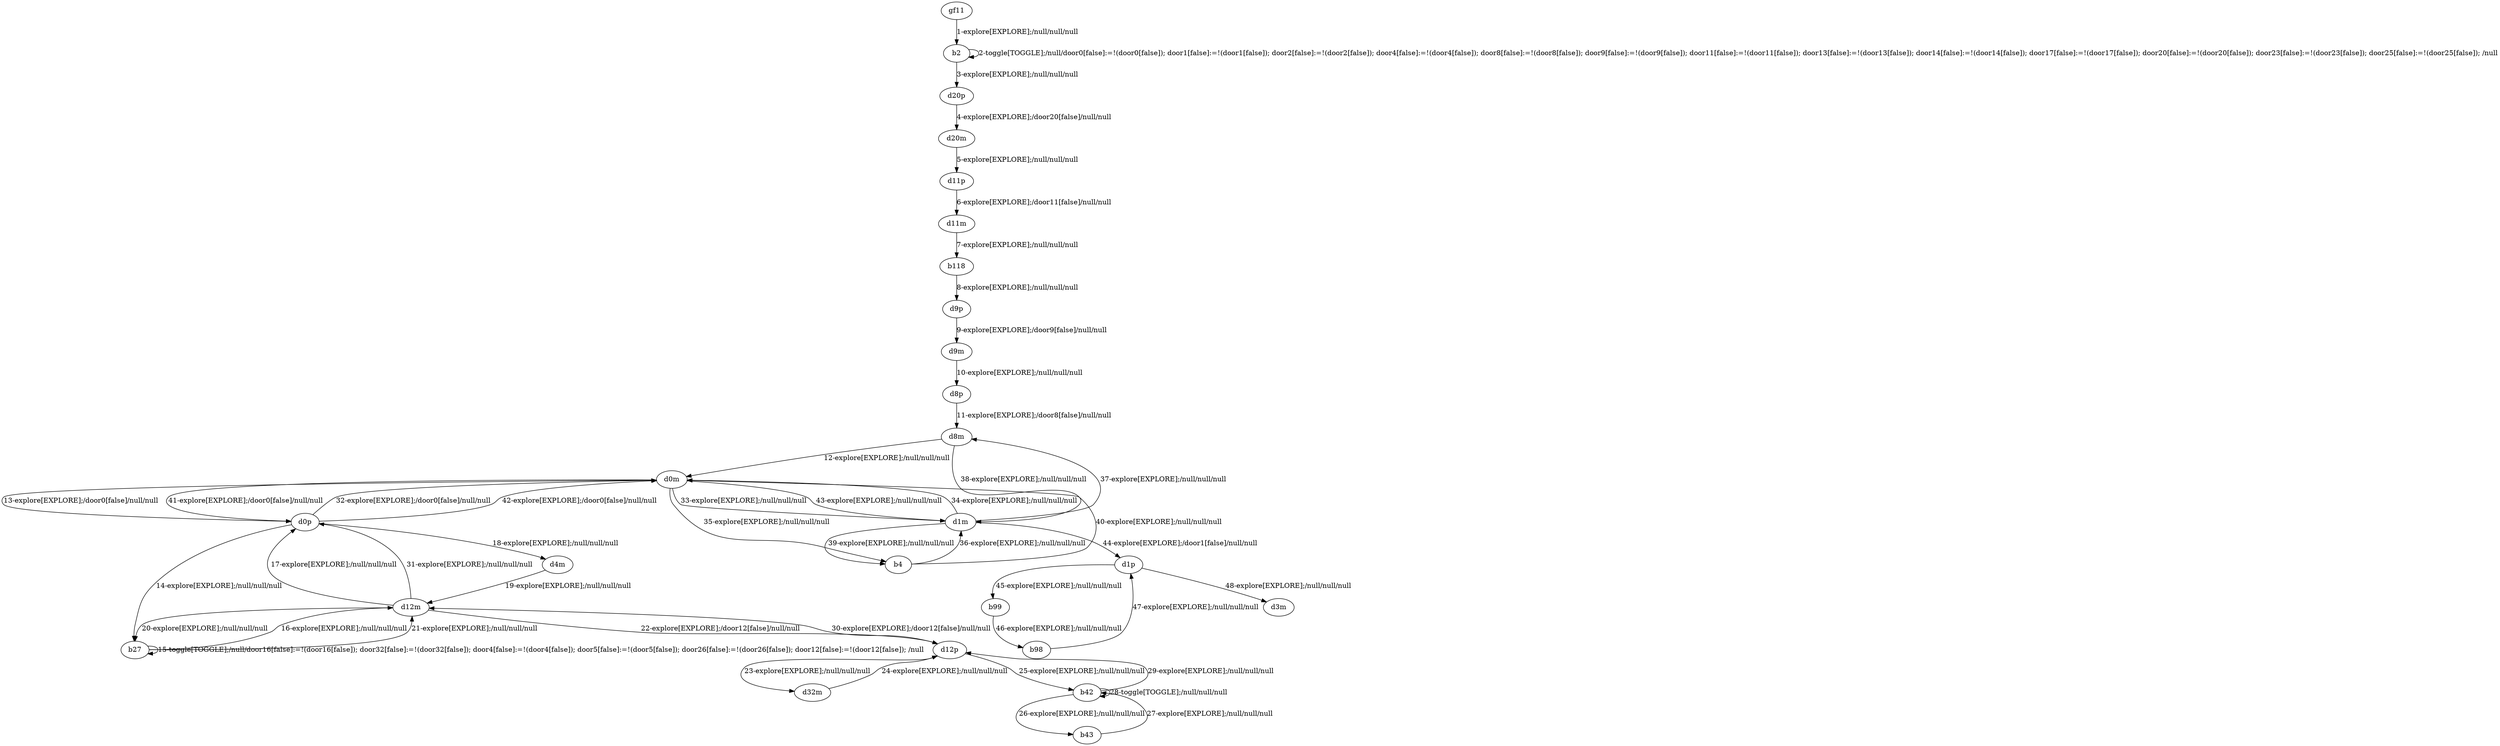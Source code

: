 # Total number of goals covered by this test: 2
# b43 --> b42
# b42 --> b43

digraph g {
"gf11" -> "b2" [label = "1-explore[EXPLORE];/null/null/null"];
"b2" -> "b2" [label = "2-toggle[TOGGLE];/null/door0[false]:=!(door0[false]); door1[false]:=!(door1[false]); door2[false]:=!(door2[false]); door4[false]:=!(door4[false]); door8[false]:=!(door8[false]); door9[false]:=!(door9[false]); door11[false]:=!(door11[false]); door13[false]:=!(door13[false]); door14[false]:=!(door14[false]); door17[false]:=!(door17[false]); door20[false]:=!(door20[false]); door23[false]:=!(door23[false]); door25[false]:=!(door25[false]); /null"];
"b2" -> "d20p" [label = "3-explore[EXPLORE];/null/null/null"];
"d20p" -> "d20m" [label = "4-explore[EXPLORE];/door20[false]/null/null"];
"d20m" -> "d11p" [label = "5-explore[EXPLORE];/null/null/null"];
"d11p" -> "d11m" [label = "6-explore[EXPLORE];/door11[false]/null/null"];
"d11m" -> "b118" [label = "7-explore[EXPLORE];/null/null/null"];
"b118" -> "d9p" [label = "8-explore[EXPLORE];/null/null/null"];
"d9p" -> "d9m" [label = "9-explore[EXPLORE];/door9[false]/null/null"];
"d9m" -> "d8p" [label = "10-explore[EXPLORE];/null/null/null"];
"d8p" -> "d8m" [label = "11-explore[EXPLORE];/door8[false]/null/null"];
"d8m" -> "d0m" [label = "12-explore[EXPLORE];/null/null/null"];
"d0m" -> "d0p" [label = "13-explore[EXPLORE];/door0[false]/null/null"];
"d0p" -> "b27" [label = "14-explore[EXPLORE];/null/null/null"];
"b27" -> "b27" [label = "15-toggle[TOGGLE];/null/door16[false]:=!(door16[false]); door32[false]:=!(door32[false]); door4[false]:=!(door4[false]); door5[false]:=!(door5[false]); door26[false]:=!(door26[false]); door12[false]:=!(door12[false]); /null"];
"b27" -> "d12m" [label = "16-explore[EXPLORE];/null/null/null"];
"d12m" -> "d0p" [label = "17-explore[EXPLORE];/null/null/null"];
"d0p" -> "d4m" [label = "18-explore[EXPLORE];/null/null/null"];
"d4m" -> "d12m" [label = "19-explore[EXPLORE];/null/null/null"];
"d12m" -> "b27" [label = "20-explore[EXPLORE];/null/null/null"];
"b27" -> "d12m" [label = "21-explore[EXPLORE];/null/null/null"];
"d12m" -> "d12p" [label = "22-explore[EXPLORE];/door12[false]/null/null"];
"d12p" -> "d32m" [label = "23-explore[EXPLORE];/null/null/null"];
"d32m" -> "d12p" [label = "24-explore[EXPLORE];/null/null/null"];
"d12p" -> "b42" [label = "25-explore[EXPLORE];/null/null/null"];
"b42" -> "b43" [label = "26-explore[EXPLORE];/null/null/null"];
"b43" -> "b42" [label = "27-explore[EXPLORE];/null/null/null"];
"b42" -> "b42" [label = "28-toggle[TOGGLE];/null/null/null"];
"b42" -> "d12p" [label = "29-explore[EXPLORE];/null/null/null"];
"d12p" -> "d12m" [label = "30-explore[EXPLORE];/door12[false]/null/null"];
"d12m" -> "d0p" [label = "31-explore[EXPLORE];/null/null/null"];
"d0p" -> "d0m" [label = "32-explore[EXPLORE];/door0[false]/null/null"];
"d0m" -> "d1m" [label = "33-explore[EXPLORE];/null/null/null"];
"d1m" -> "d0m" [label = "34-explore[EXPLORE];/null/null/null"];
"d0m" -> "b4" [label = "35-explore[EXPLORE];/null/null/null"];
"b4" -> "d1m" [label = "36-explore[EXPLORE];/null/null/null"];
"d1m" -> "d8m" [label = "37-explore[EXPLORE];/null/null/null"];
"d8m" -> "d1m" [label = "38-explore[EXPLORE];/null/null/null"];
"d1m" -> "b4" [label = "39-explore[EXPLORE];/null/null/null"];
"b4" -> "d0m" [label = "40-explore[EXPLORE];/null/null/null"];
"d0m" -> "d0p" [label = "41-explore[EXPLORE];/door0[false]/null/null"];
"d0p" -> "d0m" [label = "42-explore[EXPLORE];/door0[false]/null/null"];
"d0m" -> "d1m" [label = "43-explore[EXPLORE];/null/null/null"];
"d1m" -> "d1p" [label = "44-explore[EXPLORE];/door1[false]/null/null"];
"d1p" -> "b99" [label = "45-explore[EXPLORE];/null/null/null"];
"b99" -> "b98" [label = "46-explore[EXPLORE];/null/null/null"];
"b98" -> "d1p" [label = "47-explore[EXPLORE];/null/null/null"];
"d1p" -> "d3m" [label = "48-explore[EXPLORE];/null/null/null"];
}